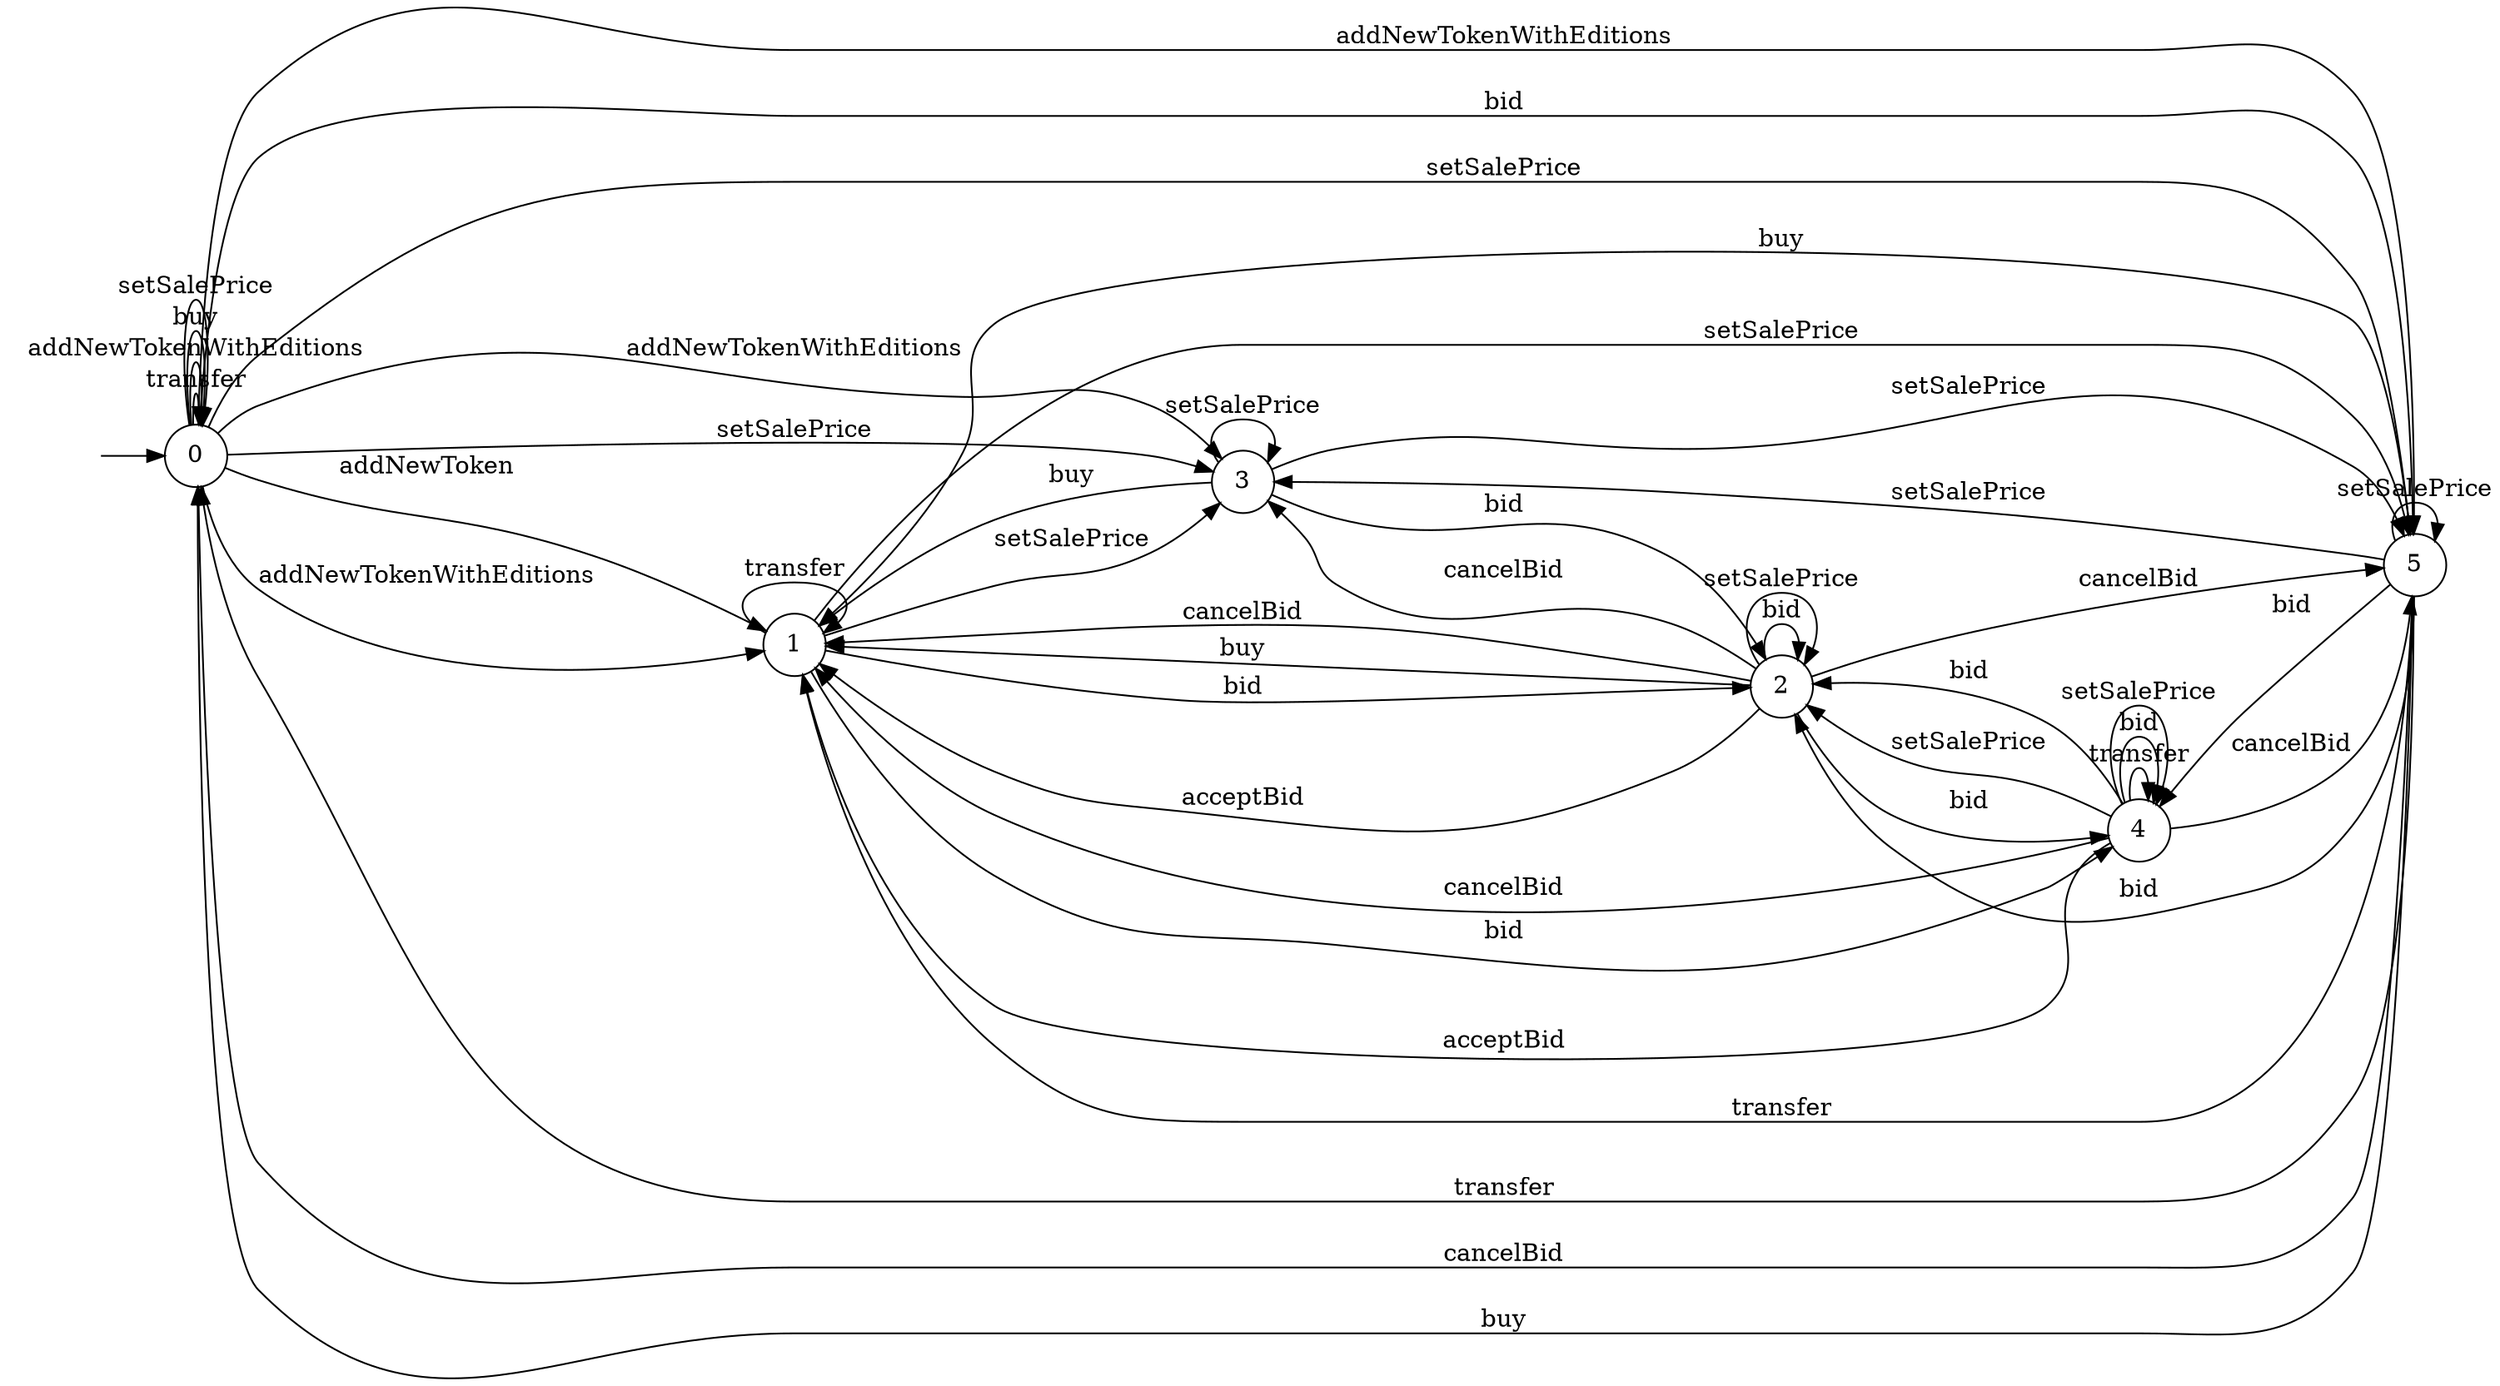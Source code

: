 digraph "./InvConPlus/Dapp-Automata-data/result/model/0x41a322b28d0ff354040e2cbc676f0320d8c8850d/SupeRare/FSM-5" {
	graph [rankdir=LR]
	"" [label="" shape=plaintext]
	1 [label=1 shape=circle]
	0 [label=0 shape=circle]
	3 [label=3 shape=circle]
	5 [label=5 shape=circle]
	4 [label=4 shape=circle]
	2 [label=2 shape=circle]
	"" -> 0 [label=""]
	0 -> 0 [label=transfer]
	0 -> 1 [label=addNewToken]
	0 -> 3 [label=addNewTokenWithEditions]
	0 -> 5 [label=addNewTokenWithEditions]
	0 -> 0 [label=addNewTokenWithEditions]
	0 -> 1 [label=addNewTokenWithEditions]
	0 -> 5 [label=bid]
	0 -> 0 [label=buy]
	0 -> 3 [label=setSalePrice]
	0 -> 5 [label=setSalePrice]
	0 -> 0 [label=setSalePrice]
	2 -> 4 [label=bid]
	2 -> 2 [label=bid]
	2 -> 1 [label=acceptBid]
	2 -> 3 [label=cancelBid]
	2 -> 5 [label=cancelBid]
	2 -> 1 [label=cancelBid]
	2 -> 1 [label=buy]
	2 -> 2 [label=setSalePrice]
	3 -> 2 [label=bid]
	3 -> 1 [label=buy]
	3 -> 3 [label=setSalePrice]
	3 -> 5 [label=setSalePrice]
	5 -> 0 [label=transfer]
	5 -> 1 [label=transfer]
	5 -> 4 [label=bid]
	5 -> 2 [label=bid]
	5 -> 0 [label=cancelBid]
	5 -> 0 [label=buy]
	5 -> 1 [label=buy]
	5 -> 3 [label=setSalePrice]
	5 -> 5 [label=setSalePrice]
	4 -> 4 [label=transfer]
	4 -> 4 [label=bid]
	4 -> 2 [label=bid]
	4 -> 1 [label=acceptBid]
	4 -> 5 [label=cancelBid]
	4 -> 1 [label=cancelBid]
	4 -> 4 [label=setSalePrice]
	4 -> 2 [label=setSalePrice]
	1 -> 1 [label=transfer]
	1 -> 4 [label=bid]
	1 -> 2 [label=bid]
	1 -> 3 [label=setSalePrice]
	1 -> 5 [label=setSalePrice]
}
